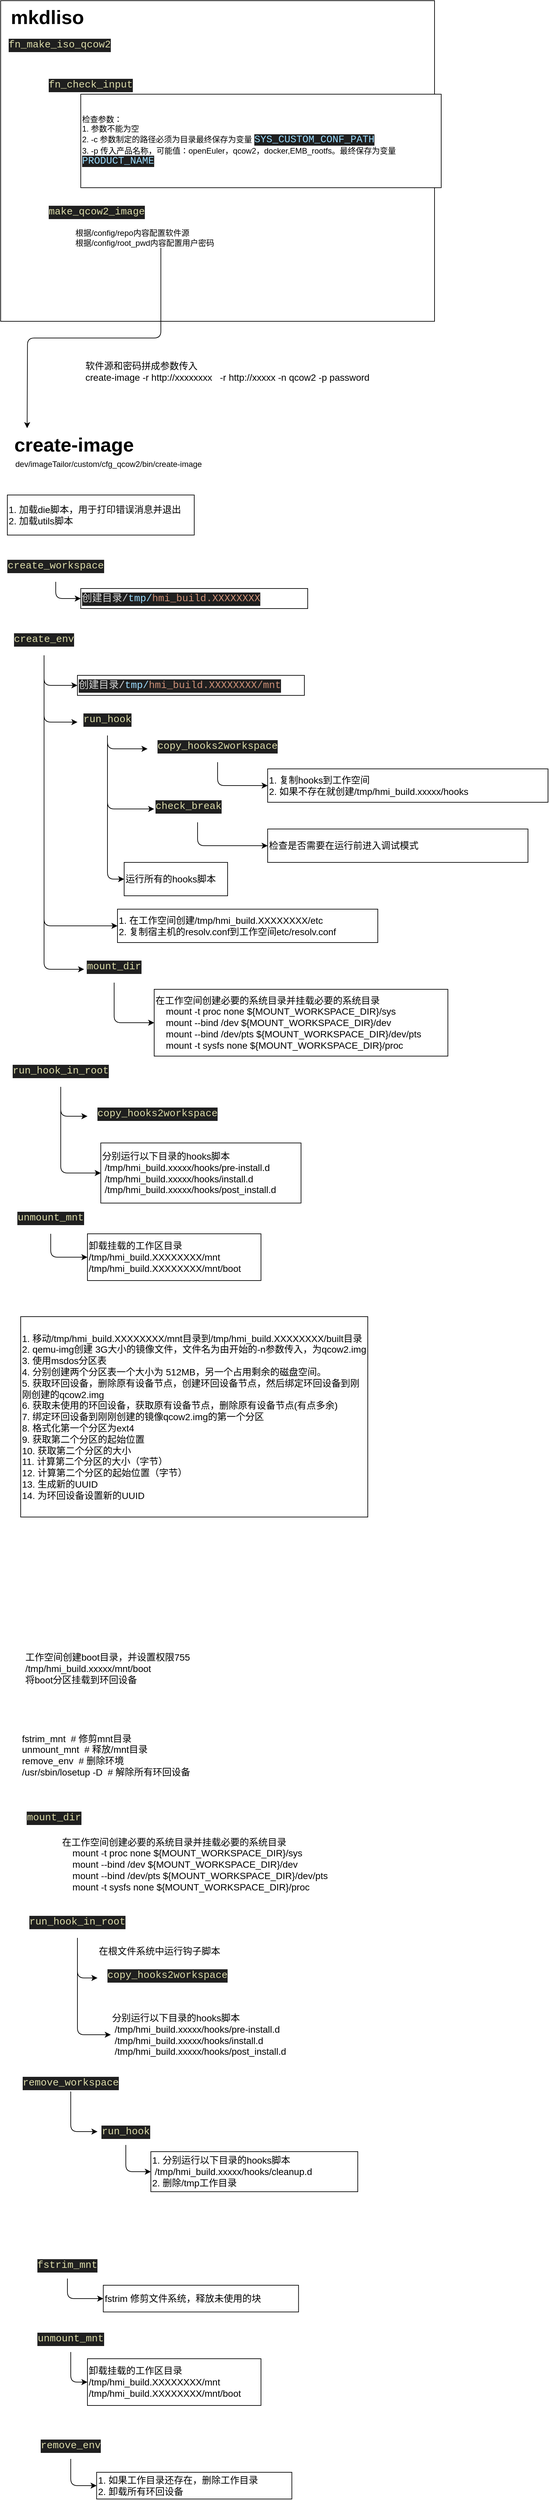 <mxfile>
    <diagram id="5jgrpywWMY0K0RF4RLlt" name="Page-1">
        <mxGraphModel dx="695" dy="933" grid="1" gridSize="10" guides="1" tooltips="1" connect="1" arrows="1" fold="1" page="1" pageScale="1" pageWidth="850" pageHeight="1100" math="0" shadow="0">
            <root>
                <mxCell id="0"/>
                <mxCell id="1" parent="0"/>
                <mxCell id="13" value="" style="whiteSpace=wrap;html=1;strokeWidth=1;fontSize=29;" parent="1" vertex="1">
                    <mxGeometry width="650" height="480" as="geometry"/>
                </mxCell>
                <mxCell id="2" value="&lt;div style=&quot;color: rgb(204, 204, 204); background-color: rgb(31, 31, 31); font-family: &amp;quot;JetBrains Mono&amp;quot;, 微软雅黑, Consolas, Consolas, &amp;quot;Courier New&amp;quot;, monospace; font-weight: normal; font-size: 15px; line-height: 20px;&quot;&gt;&lt;div&gt;&lt;span style=&quot;color: #dcdcaa;&quot;&gt;fn_make_iso_qcow2&lt;/span&gt;&lt;/div&gt;&lt;/div&gt;" style="text;whiteSpace=wrap;html=1;" parent="1" vertex="1">
                    <mxGeometry x="10" y="50" width="190" height="40" as="geometry"/>
                </mxCell>
                <mxCell id="3" value="&lt;div style=&quot;color: rgb(204, 204, 204); background-color: rgb(31, 31, 31); font-family: &amp;quot;JetBrains Mono&amp;quot;, 微软雅黑, Consolas, Consolas, &amp;quot;Courier New&amp;quot;, monospace; font-weight: normal; font-size: 15px; line-height: 20px;&quot;&gt;&lt;div&gt;&lt;span style=&quot;color: #dcdcaa;&quot;&gt;fn_check_input&lt;/span&gt;&lt;/div&gt;&lt;/div&gt;" style="text;whiteSpace=wrap;html=1;" parent="1" vertex="1">
                    <mxGeometry x="70" y="110" width="160" height="40" as="geometry"/>
                </mxCell>
                <mxCell id="4" value="&lt;div style=&quot;color: rgb(204, 204, 204); background-color: rgb(31, 31, 31); font-family: &amp;quot;JetBrains Mono&amp;quot;, 微软雅黑, Consolas, Consolas, &amp;quot;Courier New&amp;quot;, monospace; font-weight: normal; font-size: 15px; line-height: 20px;&quot;&gt;&lt;div&gt;&lt;span style=&quot;color: #dcdcaa;&quot;&gt;make_qcow2_image&lt;/span&gt;&lt;/div&gt;&lt;/div&gt;" style="text;whiteSpace=wrap;html=1;" parent="1" vertex="1">
                    <mxGeometry x="70" y="300" width="180" height="40" as="geometry"/>
                </mxCell>
                <mxCell id="5" value="检查参数：&lt;br&gt;1. 参数不能为空&lt;br&gt;2. -c 参数制定的路径必须为目录最终保存为变量&amp;nbsp;&lt;span style=&quot;color: rgb(156, 220, 254); background-color: rgb(31, 31, 31); font-family: &amp;quot;JetBrains Mono&amp;quot;, 微软雅黑, Consolas, Consolas, &amp;quot;Courier New&amp;quot;, monospace; font-size: 15px;&quot;&gt;SYS_CUSTOM_CONF_PATH&lt;br&gt;&lt;/span&gt;3. -p 传入产品名称，可能值：openEuler，qcow2，docker,EMB_rootfs。最终保存为变量&lt;span style=&quot;color: rgb(156, 220, 254); background-color: rgb(31, 31, 31); font-family: &amp;quot;JetBrains Mono&amp;quot;, 微软雅黑, Consolas, Consolas, &amp;quot;Courier New&amp;quot;, monospace; font-size: 15px;&quot;&gt;PRODUCT_NAME&lt;br&gt;&lt;/span&gt;" style="whiteSpace=wrap;html=1;align=left;" parent="1" vertex="1">
                    <mxGeometry x="120" y="140" width="540" height="140" as="geometry"/>
                </mxCell>
                <mxCell id="76" style="edgeStyle=orthogonalEdgeStyle;html=1;exitX=0.5;exitY=1;exitDx=0;exitDy=0;entryX=0.042;entryY=0;entryDx=0;entryDy=0;entryPerimeter=0;" edge="1" parent="1" source="10">
                    <mxGeometry relative="1" as="geometry">
                        <mxPoint x="39.65" y="640" as="targetPoint"/>
                    </mxGeometry>
                </mxCell>
                <mxCell id="10" value="根据/config/repo内容配置软件源&lt;br&gt;根据/config/root_pwd内容配置用户密码" style="text;strokeColor=none;align=left;fillColor=none;html=1;verticalAlign=middle;whiteSpace=wrap;rounded=0;" parent="1" vertex="1">
                    <mxGeometry x="110" y="340" width="260" height="30" as="geometry"/>
                </mxCell>
                <mxCell id="11" value="mkdliso" style="text;strokeColor=none;align=center;fillColor=none;html=1;verticalAlign=middle;whiteSpace=wrap;rounded=0;strokeWidth=1;fontSize=29;fontStyle=1" parent="1" vertex="1">
                    <mxGeometry x="10" y="10" width="120" height="30" as="geometry"/>
                </mxCell>
                <mxCell id="15" value="create-image" style="text;strokeColor=none;align=center;fillColor=none;html=1;verticalAlign=middle;whiteSpace=wrap;rounded=0;strokeWidth=1;fontSize=29;fontStyle=1" parent="1" vertex="1">
                    <mxGeometry x="10" y="650" width="200" height="30" as="geometry"/>
                </mxCell>
                <mxCell id="7" value="dev/imageTailor/custom/cfg_qcow2/bin/create-image" style="text;whiteSpace=wrap;html=1;" parent="1" vertex="1">
                    <mxGeometry x="20" y="680" width="310" height="40" as="geometry"/>
                </mxCell>
                <mxCell id="17" value="软件源和密码拼成参数传入&lt;br&gt;create-image -r http://xxxxxxxx&amp;nbsp; &amp;nbsp;-r http://xxxxx -n qcow2 -p password" style="text;strokeColor=none;align=left;fillColor=none;html=1;verticalAlign=middle;whiteSpace=wrap;rounded=0;strokeWidth=1;fontSize=14;" parent="1" vertex="1">
                    <mxGeometry x="125" y="540" width="470" height="30" as="geometry"/>
                </mxCell>
                <mxCell id="18" value="1. 加载die脚本，用于打印错误消息并退出&lt;br&gt;2. 加载utils脚本" style="whiteSpace=wrap;html=1;strokeWidth=1;fontSize=14;align=left;" parent="1" vertex="1">
                    <mxGeometry x="10" y="740" width="280" height="60" as="geometry"/>
                </mxCell>
                <mxCell id="66" style="edgeStyle=orthogonalEdgeStyle;rounded=1;html=1;entryX=0;entryY=0.5;entryDx=0;entryDy=0;strokeColor=default;fontSize=14;fontColor=default;exitX=0.5;exitY=1;exitDx=0;exitDy=0;" parent="1" source="21" target="22" edge="1">
                    <mxGeometry relative="1" as="geometry"/>
                </mxCell>
                <mxCell id="21" value="&lt;div style=&quot;color: rgb(204, 204, 204); background-color: rgb(31, 31, 31); font-family: &amp;quot;JetBrains Mono&amp;quot;, 微软雅黑, Consolas, Consolas, &amp;quot;Courier New&amp;quot;, monospace; font-weight: normal; font-size: 15px; line-height: 20px;&quot;&gt;&lt;div&gt;&lt;span style=&quot;color: #dcdcaa;&quot;&gt;create_workspace&lt;/span&gt;&lt;/div&gt;&lt;/div&gt;" style="text;whiteSpace=wrap;html=1;fontSize=14;align=center;" parent="1" vertex="1">
                    <mxGeometry x="5" y="830" width="155" height="40" as="geometry"/>
                </mxCell>
                <mxCell id="22" value="&lt;div style=&quot;color: rgb(204, 204, 204); background-color: rgb(31, 31, 31); font-family: &amp;quot;JetBrains Mono&amp;quot;, 微软雅黑, Consolas, Consolas, &amp;quot;Courier New&amp;quot;, monospace; font-size: 15px; line-height: 20px;&quot;&gt;&lt;span style=&quot;color: #d4d4d4;&quot;&gt;创建目录/&lt;/span&gt;&lt;span style=&quot;color: #9cdcfe;&quot;&gt;tmp/&lt;/span&gt;&lt;span style=&quot;color: rgb(206, 145, 120);&quot;&gt;hmi_build.XXXXXXXX&lt;/span&gt;&lt;/div&gt;" style="text;strokeColor=default;align=left;fillColor=none;html=1;verticalAlign=middle;whiteSpace=wrap;rounded=0;strokeWidth=1;fontSize=14;" parent="1" vertex="1">
                    <mxGeometry x="120" y="880" width="340" height="30" as="geometry"/>
                </mxCell>
                <mxCell id="34" style="edgeStyle=orthogonalEdgeStyle;rounded=1;html=1;exitX=0.5;exitY=1;exitDx=0;exitDy=0;entryX=0;entryY=0.5;entryDx=0;entryDy=0;strokeColor=default;fontSize=14;" parent="1" source="23" target="26" edge="1">
                    <mxGeometry relative="1" as="geometry"/>
                </mxCell>
                <mxCell id="47" style="edgeStyle=orthogonalEdgeStyle;rounded=1;html=1;entryX=0;entryY=0.5;entryDx=0;entryDy=0;strokeColor=default;fontSize=14;fontColor=default;exitX=0.5;exitY=1;exitDx=0;exitDy=0;" parent="1" source="23" target="46" edge="1">
                    <mxGeometry relative="1" as="geometry"/>
                </mxCell>
                <mxCell id="49" style="edgeStyle=orthogonalEdgeStyle;rounded=1;html=1;entryX=0;entryY=0.5;entryDx=0;entryDy=0;strokeColor=default;fontSize=14;fontColor=default;exitX=0.5;exitY=1;exitDx=0;exitDy=0;" parent="1" source="23" target="48" edge="1">
                    <mxGeometry relative="1" as="geometry"/>
                </mxCell>
                <mxCell id="106" style="edgeStyle=orthogonalEdgeStyle;html=1;entryX=0;entryY=0.5;entryDx=0;entryDy=0;exitX=0.5;exitY=1;exitDx=0;exitDy=0;" edge="1" parent="1" source="23" target="24">
                    <mxGeometry relative="1" as="geometry"/>
                </mxCell>
                <mxCell id="23" value="&lt;div style=&quot;color: rgb(204, 204, 204); background-color: rgb(31, 31, 31); font-family: &amp;quot;JetBrains Mono&amp;quot;, 微软雅黑, Consolas, Consolas, &amp;quot;Courier New&amp;quot;, monospace; font-weight: normal; font-size: 15px; line-height: 20px;&quot;&gt;&lt;div&gt;&lt;span style=&quot;color: #dcdcaa;&quot;&gt;create_env&lt;/span&gt;&lt;/div&gt;&lt;/div&gt;" style="text;whiteSpace=wrap;html=1;fontSize=14;align=center;" parent="1" vertex="1">
                    <mxGeometry x="5" y="940" width="120" height="40" as="geometry"/>
                </mxCell>
                <mxCell id="24" value="&lt;div style=&quot;color: rgb(204, 204, 204); background-color: rgb(31, 31, 31); font-family: &amp;quot;JetBrains Mono&amp;quot;, 微软雅黑, Consolas, Consolas, &amp;quot;Courier New&amp;quot;, monospace; font-size: 15px; line-height: 20px;&quot;&gt;&lt;span style=&quot;color: #d4d4d4;&quot;&gt;创建目录/&lt;/span&gt;&lt;span style=&quot;color: #9cdcfe;&quot;&gt;tmp/&lt;/span&gt;&lt;span style=&quot;color: rgb(206, 145, 120);&quot;&gt;hmi_build.XXXXXXXX/mnt&lt;/span&gt;&lt;/div&gt;" style="text;strokeColor=default;align=left;fillColor=none;html=1;verticalAlign=middle;whiteSpace=wrap;rounded=0;strokeWidth=1;fontSize=14;" parent="1" vertex="1">
                    <mxGeometry x="115" y="1010" width="340" height="30" as="geometry"/>
                </mxCell>
                <mxCell id="36" style="edgeStyle=orthogonalEdgeStyle;rounded=1;html=1;entryX=0;entryY=0.5;entryDx=0;entryDy=0;strokeColor=default;fontSize=14;exitX=0.5;exitY=1;exitDx=0;exitDy=0;" parent="1" source="26" target="27" edge="1">
                    <mxGeometry relative="1" as="geometry"/>
                </mxCell>
                <mxCell id="37" style="edgeStyle=orthogonalEdgeStyle;rounded=1;html=1;entryX=0;entryY=0.5;entryDx=0;entryDy=0;strokeColor=default;fontSize=14;exitX=0.5;exitY=1;exitDx=0;exitDy=0;" parent="1" source="26" target="28" edge="1">
                    <mxGeometry relative="1" as="geometry"/>
                </mxCell>
                <mxCell id="45" style="edgeStyle=orthogonalEdgeStyle;rounded=1;html=1;entryX=0;entryY=0.5;entryDx=0;entryDy=0;strokeColor=default;fontSize=14;fontColor=default;" parent="1" source="26" target="43" edge="1">
                    <mxGeometry relative="1" as="geometry"/>
                </mxCell>
                <mxCell id="26" value="&lt;div style=&quot;color: rgb(204, 204, 204); background-color: rgb(31, 31, 31); font-family: &amp;quot;JetBrains Mono&amp;quot;, 微软雅黑, Consolas, Consolas, &amp;quot;Courier New&amp;quot;, monospace; font-weight: normal; font-size: 15px; line-height: 20px;&quot;&gt;&lt;div&gt;&lt;span style=&quot;color: #dcdcaa;&quot;&gt;run_hook&lt;/span&gt;&lt;/div&gt;&lt;/div&gt;" style="text;whiteSpace=wrap;html=1;fontSize=14;align=center;" parent="1" vertex="1">
                    <mxGeometry x="115" y="1060" width="90" height="40" as="geometry"/>
                </mxCell>
                <mxCell id="107" style="edgeStyle=orthogonalEdgeStyle;html=1;entryX=0;entryY=0.5;entryDx=0;entryDy=0;exitX=0.5;exitY=1;exitDx=0;exitDy=0;" edge="1" parent="1" source="27" target="40">
                    <mxGeometry relative="1" as="geometry"/>
                </mxCell>
                <mxCell id="27" value="&lt;div style=&quot;color: rgb(204, 204, 204); background-color: rgb(31, 31, 31); font-family: &amp;quot;JetBrains Mono&amp;quot;, 微软雅黑, Consolas, Consolas, &amp;quot;Courier New&amp;quot;, monospace; font-weight: normal; font-size: 15px; line-height: 20px;&quot;&gt;&lt;div&gt;&lt;span style=&quot;color: #dcdcaa;&quot;&gt;copy_hooks2workspace&lt;/span&gt;&lt;/div&gt;&lt;/div&gt;" style="text;whiteSpace=wrap;html=1;fontSize=14;align=center;" parent="1" vertex="1">
                    <mxGeometry x="220" y="1100" width="210" height="40" as="geometry"/>
                </mxCell>
                <mxCell id="108" style="edgeStyle=orthogonalEdgeStyle;html=1;entryX=0;entryY=0.5;entryDx=0;entryDy=0;exitX=0.5;exitY=1;exitDx=0;exitDy=0;" edge="1" parent="1" source="28" target="42">
                    <mxGeometry relative="1" as="geometry"/>
                </mxCell>
                <mxCell id="28" value="&lt;div style=&quot;color: rgb(204, 204, 204); background-color: rgb(31, 31, 31); font-family: &amp;quot;JetBrains Mono&amp;quot;, 微软雅黑, Consolas, Consolas, &amp;quot;Courier New&amp;quot;, monospace; font-weight: normal; font-size: 15px; line-height: 20px;&quot;&gt;&lt;div&gt;&lt;span style=&quot;color: #dcdcaa;&quot;&gt;check_break&lt;/span&gt;&lt;/div&gt;&lt;/div&gt;" style="text;whiteSpace=wrap;html=1;fontSize=14;" parent="1" vertex="1">
                    <mxGeometry x="230" y="1190" width="130" height="40" as="geometry"/>
                </mxCell>
                <mxCell id="40" value="1. 复制hooks到工作空间&#10;2. 如果不存在就创建/tmp/hmi_build.xxxxx/hooks" style="text;strokeColor=default;align=left;fillColor=none;verticalAlign=middle;rounded=0;strokeWidth=1;fontSize=14;whiteSpace=wrap;" parent="1" vertex="1">
                    <mxGeometry x="400" y="1150" width="420" height="50" as="geometry"/>
                </mxCell>
                <mxCell id="42" value="检查是否需要在运行前进入调试模式" style="text;strokeColor=default;align=left;fillColor=none;verticalAlign=middle;rounded=0;strokeWidth=1;fontSize=14;whiteSpace=wrap;" parent="1" vertex="1">
                    <mxGeometry x="400" y="1240" width="390" height="50" as="geometry"/>
                </mxCell>
                <mxCell id="43" value="运行所有的hooks脚本" style="text;strokeColor=default;align=left;fillColor=none;verticalAlign=middle;rounded=0;strokeWidth=1;fontSize=14;whiteSpace=wrap;" parent="1" vertex="1">
                    <mxGeometry x="185" y="1290" width="155" height="50" as="geometry"/>
                </mxCell>
                <mxCell id="46" value="1. 在工作空间创建/tmp/hmi_build.XXXXXXXX/etc&#10;2. 复制宿主机的resolv.conf到工作空间etc/resolv.conf" style="text;strokeColor=default;align=left;fillColor=none;verticalAlign=middle;rounded=0;strokeWidth=1;fontSize=14;whiteSpace=wrap;" parent="1" vertex="1">
                    <mxGeometry x="175" y="1360" width="390" height="50" as="geometry"/>
                </mxCell>
                <mxCell id="109" style="edgeStyle=orthogonalEdgeStyle;html=1;exitX=0.5;exitY=1;exitDx=0;exitDy=0;entryX=0;entryY=0.5;entryDx=0;entryDy=0;" edge="1" parent="1" source="48" target="50">
                    <mxGeometry relative="1" as="geometry"/>
                </mxCell>
                <mxCell id="48" value="&lt;div style=&quot;color: rgb(204, 204, 204); background-color: rgb(31, 31, 31); font-family: &amp;quot;JetBrains Mono&amp;quot;, 微软雅黑, Consolas, Consolas, &amp;quot;Courier New&amp;quot;, monospace; font-weight: normal; font-size: 15px; line-height: 20px;&quot;&gt;&lt;div&gt;&lt;span style=&quot;color: #dcdcaa;&quot;&gt;mount_dir&lt;/span&gt;&lt;/div&gt;&lt;/div&gt;" style="text;whiteSpace=wrap;html=1;fontSize=14;fontColor=default;align=center;" parent="1" vertex="1">
                    <mxGeometry x="125" y="1430" width="90" height="40" as="geometry"/>
                </mxCell>
                <mxCell id="50" value="在工作空间创建必要的系统目录并挂载必要的系统目录&#10;    mount -t proc none ${MOUNT_WORKSPACE_DIR}/sys&#10;    mount --bind /dev ${MOUNT_WORKSPACE_DIR}/dev&#10;    mount --bind /dev/pts ${MOUNT_WORKSPACE_DIR}/dev/pts&#10;    mount -t sysfs none ${MOUNT_WORKSPACE_DIR}/proc" style="text;strokeColor=default;align=left;fillColor=none;verticalAlign=middle;rounded=0;strokeWidth=1;fontSize=14;whiteSpace=wrap;" parent="1" vertex="1">
                    <mxGeometry x="230" y="1480" width="440" height="100" as="geometry"/>
                </mxCell>
                <mxCell id="58" style="edgeStyle=orthogonalEdgeStyle;rounded=1;html=1;entryX=0;entryY=0.5;entryDx=0;entryDy=0;strokeColor=default;fontSize=14;fontColor=default;exitX=0.5;exitY=1;exitDx=0;exitDy=0;" parent="1" source="53" target="56" edge="1">
                    <mxGeometry relative="1" as="geometry"/>
                </mxCell>
                <mxCell id="61" style="edgeStyle=orthogonalEdgeStyle;rounded=1;html=1;entryX=0;entryY=0.5;entryDx=0;entryDy=0;strokeColor=default;fontSize=14;fontColor=default;exitX=0.5;exitY=1;exitDx=0;exitDy=0;" parent="1" source="53" target="60" edge="1">
                    <mxGeometry relative="1" as="geometry"/>
                </mxCell>
                <mxCell id="53" value="&lt;div style=&quot;color: rgb(204, 204, 204); background-color: rgb(31, 31, 31); font-family: &amp;quot;JetBrains Mono&amp;quot;, 微软雅黑, Consolas, Consolas, &amp;quot;Courier New&amp;quot;, monospace; font-weight: normal; font-size: 15px; line-height: 20px;&quot;&gt;&lt;span style=&quot;color: rgb(220, 220, 170); text-align: left;&quot;&gt;run_hook_in_root&lt;/span&gt;&lt;br&gt;&lt;/div&gt;" style="text;whiteSpace=wrap;html=1;fontSize=14;fontColor=default;align=center;" parent="1" vertex="1">
                    <mxGeometry x="10" y="1586" width="160" height="40" as="geometry"/>
                </mxCell>
                <mxCell id="56" value="&lt;div style=&quot;color: rgb(204, 204, 204); background-color: rgb(31, 31, 31); font-family: &amp;quot;JetBrains Mono&amp;quot;, 微软雅黑, Consolas, Consolas, &amp;quot;Courier New&amp;quot;, monospace; font-weight: normal; font-size: 15px; line-height: 20px;&quot;&gt;&lt;div&gt;&lt;span style=&quot;color: #dcdcaa;&quot;&gt;copy_hooks2workspace&lt;/span&gt;&lt;/div&gt;&lt;/div&gt;" style="text;whiteSpace=wrap;html=1;fontSize=14;align=center;" parent="1" vertex="1">
                    <mxGeometry x="130" y="1650" width="210" height="40" as="geometry"/>
                </mxCell>
                <mxCell id="60" value="分别运行以下目录的hooks脚本&#10; /tmp/hmi_build.xxxxx/hooks/pre-install.d&#10; /tmp/hmi_build.xxxxx/hooks/install.d&#10; /tmp/hmi_build.xxxxx/hooks/post_install.d" style="text;strokeColor=default;align=left;fillColor=none;verticalAlign=middle;rounded=0;strokeWidth=1;fontSize=14;whiteSpace=wrap;" parent="1" vertex="1">
                    <mxGeometry x="150" y="1710" width="300" height="90" as="geometry"/>
                </mxCell>
                <mxCell id="62" value="卸载挂载的工作区目录&#10;/tmp/hmi_build.XXXXXXXX/mnt&#10;/tmp/hmi_build.XXXXXXXX/mnt/boot" style="text;strokeColor=default;align=left;fillColor=none;verticalAlign=middle;rounded=0;strokeWidth=1;fontSize=14;whiteSpace=wrap;" parent="1" vertex="1">
                    <mxGeometry x="130" y="1846" width="260" height="70" as="geometry"/>
                </mxCell>
                <mxCell id="64" value="1. 移动/tmp/hmi_build.XXXXXXXX/mnt目录到/tmp/hmi_build.XXXXXXXX/built目录&#10;2. qemu-img创建 3G大小的镜像文件，文件名为由开始的-n参数传入，为qcow2.img&#10;3. 使用msdos分区表&#10;4. 分别创建两个分区表一个大小为 512MB，另一个占用剩余的磁盘空间。&#10;5. 获取环回设备，删除原有设备节点，创建环回设备节点，然后绑定环回设备到刚刚创建的qcow2.img&#10;6. 获取未使用的环回设备，获取原有设备节点，删除原有设备节点(有点多余)&#10;7. 绑定环回设备到刚刚创建的镜像qcow2.img的第一个分区&#10;8. 格式化第一个分区为ext4&#10;9. 获取第二个分区的起始位置&#10;10. 获取第二个分区的大小&#10;11. 计算第二个分区的大小（字节）&#10;12. 计算第二个分区的起始位置（字节）&#10;13. 生成新的UUID &#10;14. 为环回设备设置新的UUID" style="text;strokeColor=default;align=left;fillColor=none;verticalAlign=middle;rounded=0;strokeWidth=1;fontSize=14;whiteSpace=wrap;" parent="1" vertex="1">
                    <mxGeometry x="30" y="1970" width="520" height="300" as="geometry"/>
                </mxCell>
                <mxCell id="68" style="edgeStyle=orthogonalEdgeStyle;rounded=1;html=1;entryX=0;entryY=0.5;entryDx=0;entryDy=0;strokeColor=default;fontSize=14;fontColor=default;exitX=0.5;exitY=1;exitDx=0;exitDy=0;" parent="1" source="67" target="62" edge="1">
                    <mxGeometry relative="1" as="geometry"/>
                </mxCell>
                <mxCell id="67" value="&lt;div style=&quot;color: rgb(204, 204, 204); background-color: rgb(31, 31, 31); font-family: &amp;quot;JetBrains Mono&amp;quot;, 微软雅黑, Consolas, Consolas, &amp;quot;Courier New&amp;quot;, monospace; font-weight: normal; font-size: 15px; line-height: 20px;&quot;&gt;&lt;div&gt;&lt;span style=&quot;color: #dcdcaa;&quot;&gt;unmount_mnt&lt;/span&gt;&lt;/div&gt;&lt;/div&gt;" style="text;whiteSpace=wrap;html=1;fontSize=14;fontColor=default;align=center;" parent="1" vertex="1">
                    <mxGeometry x="10" y="1806" width="130" height="40" as="geometry"/>
                </mxCell>
                <mxCell id="77" value="工作空间创建boot目录，并设置权限755&#10;/tmp/hmi_build.xxxxx/mnt/boot&#10;将boot分区挂载到环回设备&#10;" style="text;strokeColor=none;align=left;fillColor=none;verticalAlign=middle;rounded=0;strokeWidth=1;fontSize=14;whiteSpace=wrap;" vertex="1" parent="1">
                    <mxGeometry x="35" y="2460" width="670" height="90" as="geometry"/>
                </mxCell>
                <mxCell id="78" value="fstrim_mnt  # 修剪mnt目录&#10;unmount_mnt  # 释放/mnt目录&#10;remove_env  # 删除环境&#10;/usr/sbin/losetup -D  # 解除所有环回设备&#10;" style="text;strokeColor=none;align=left;fillColor=none;verticalAlign=middle;rounded=0;strokeWidth=1;fontSize=14;whiteSpace=wrap;" vertex="1" parent="1">
                    <mxGeometry x="30" y="2590" width="670" height="90" as="geometry"/>
                </mxCell>
                <mxCell id="97" style="edgeStyle=orthogonalEdgeStyle;html=1;exitX=0.5;exitY=1;exitDx=0;exitDy=0;entryX=0;entryY=0.5;entryDx=0;entryDy=0;" edge="1" parent="1" source="79" target="80">
                    <mxGeometry relative="1" as="geometry"/>
                </mxCell>
                <mxCell id="79" value="&lt;div style=&quot;color: rgb(204, 204, 204); background-color: rgb(31, 31, 31); font-family: &amp;quot;JetBrains Mono&amp;quot;, 微软雅黑, Consolas, Consolas, &amp;quot;Courier New&amp;quot;, monospace; font-weight: normal; font-size: 15px; line-height: 20px;&quot;&gt;&lt;div&gt;&lt;span style=&quot;color: #dcdcaa;&quot;&gt;fstrim_mnt&lt;/span&gt;&lt;/div&gt;&lt;/div&gt;" style="text;whiteSpace=wrap;html=1;align=center;verticalAlign=middle;" vertex="1" parent="1">
                    <mxGeometry x="40" y="3370" width="120" height="40" as="geometry"/>
                </mxCell>
                <mxCell id="80" value="fstrim 修剪文件系统，释放未使用的块" style="text;strokeColor=default;align=left;fillColor=none;verticalAlign=middle;rounded=0;strokeWidth=1;fontSize=14;whiteSpace=wrap;" vertex="1" parent="1">
                    <mxGeometry x="153.75" y="3420" width="292.5" height="40" as="geometry"/>
                </mxCell>
                <mxCell id="81" value="&lt;div style=&quot;color: rgb(204, 204, 204); background-color: rgb(31, 31, 31); font-family: &amp;quot;JetBrains Mono&amp;quot;, 微软雅黑, Consolas, Consolas, &amp;quot;Courier New&amp;quot;, monospace; font-weight: normal; font-size: 15px; line-height: 20px;&quot;&gt;&lt;div style=&quot;line-height: 20px;&quot;&gt;&lt;div style=&quot;line-height: 20px;&quot;&gt;&lt;div style=&quot;line-height: 20px;&quot;&gt;&lt;span style=&quot;color: #dcdcaa;&quot;&gt;mount_dir&lt;/span&gt;&lt;/div&gt;&lt;/div&gt;&lt;/div&gt;&lt;/div&gt;" style="text;whiteSpace=wrap;html=1;align=center;verticalAlign=middle;" vertex="1" parent="1">
                    <mxGeometry x="20" y="2700" width="120" height="40" as="geometry"/>
                </mxCell>
                <mxCell id="83" value="在工作空间创建必要的系统目录并挂载必要的系统目录&#10;    mount -t proc none ${MOUNT_WORKSPACE_DIR}/sys&#10;    mount --bind /dev ${MOUNT_WORKSPACE_DIR}/dev&#10;    mount --bind /dev/pts ${MOUNT_WORKSPACE_DIR}/dev/pts&#10;    mount -t sysfs none ${MOUNT_WORKSPACE_DIR}/proc" style="text;strokeColor=none;align=left;fillColor=none;verticalAlign=middle;rounded=0;strokeWidth=1;fontSize=14;whiteSpace=wrap;" vertex="1" parent="1">
                    <mxGeometry x="90" y="2740" width="440" height="100" as="geometry"/>
                </mxCell>
                <mxCell id="85" style="edgeStyle=orthogonalEdgeStyle;rounded=1;html=1;entryX=0;entryY=0.5;entryDx=0;entryDy=0;strokeColor=default;fontSize=14;fontColor=default;exitX=0.5;exitY=1;exitDx=0;exitDy=0;" edge="1" parent="1" source="87" target="89">
                    <mxGeometry relative="1" as="geometry"/>
                </mxCell>
                <mxCell id="86" style="edgeStyle=orthogonalEdgeStyle;rounded=1;html=1;entryX=0;entryY=0.5;entryDx=0;entryDy=0;strokeColor=default;fontSize=14;fontColor=default;exitX=0.5;exitY=1;exitDx=0;exitDy=0;" edge="1" parent="1" source="87" target="90">
                    <mxGeometry relative="1" as="geometry"/>
                </mxCell>
                <mxCell id="87" value="&lt;div style=&quot;color: rgb(204, 204, 204); background-color: rgb(31, 31, 31); font-family: &amp;quot;JetBrains Mono&amp;quot;, 微软雅黑, Consolas, Consolas, &amp;quot;Courier New&amp;quot;, monospace; font-weight: normal; font-size: 15px; line-height: 20px;&quot;&gt;&lt;span style=&quot;color: rgb(220, 220, 170); text-align: left;&quot;&gt;run_hook_in_root&lt;/span&gt;&lt;br&gt;&lt;/div&gt;" style="text;whiteSpace=wrap;html=1;fontSize=14;fontColor=default;align=center;" vertex="1" parent="1">
                    <mxGeometry x="35" y="2860" width="160" height="40" as="geometry"/>
                </mxCell>
                <mxCell id="88" value="在根文件系统中运行钩子脚本" style="text;strokeColor=none;align=left;fillColor=none;verticalAlign=middle;rounded=0;strokeWidth=1;fontSize=14;whiteSpace=wrap;" vertex="1" parent="1">
                    <mxGeometry x="145" y="2900" width="220" height="40" as="geometry"/>
                </mxCell>
                <mxCell id="89" value="&lt;div style=&quot;color: rgb(204, 204, 204); background-color: rgb(31, 31, 31); font-family: &amp;quot;JetBrains Mono&amp;quot;, 微软雅黑, Consolas, Consolas, &amp;quot;Courier New&amp;quot;, monospace; font-weight: normal; font-size: 15px; line-height: 20px;&quot;&gt;&lt;div&gt;&lt;span style=&quot;color: #dcdcaa;&quot;&gt;copy_hooks2workspace&lt;/span&gt;&lt;/div&gt;&lt;/div&gt;" style="text;whiteSpace=wrap;html=1;fontSize=14;align=center;" vertex="1" parent="1">
                    <mxGeometry x="145" y="2940" width="210" height="40" as="geometry"/>
                </mxCell>
                <mxCell id="90" value="分别运行以下目录的hooks脚本&#10; /tmp/hmi_build.xxxxx/hooks/pre-install.d&#10; /tmp/hmi_build.xxxxx/hooks/install.d&#10; /tmp/hmi_build.xxxxx/hooks/post_install.d" style="text;strokeColor=none;align=left;fillColor=none;verticalAlign=middle;rounded=0;strokeWidth=1;fontSize=14;whiteSpace=wrap;" vertex="1" parent="1">
                    <mxGeometry x="165" y="3000" width="310" height="90" as="geometry"/>
                </mxCell>
                <mxCell id="95" style="edgeStyle=orthogonalEdgeStyle;html=1;exitX=0.5;exitY=1;exitDx=0;exitDy=0;entryX=0;entryY=0.5;entryDx=0;entryDy=0;" edge="1" parent="1" source="91" target="92">
                    <mxGeometry relative="1" as="geometry"/>
                </mxCell>
                <mxCell id="91" value="&lt;br&gt;&lt;div style=&quot;color: rgb(204, 204, 204); background-color: rgb(31, 31, 31); font-family: &amp;quot;JetBrains Mono&amp;quot;, 微软雅黑, Consolas, Consolas, &amp;quot;Courier New&amp;quot;, monospace; font-weight: normal; font-size: 15px; line-height: 20px;&quot;&gt;&lt;div&gt;&lt;span style=&quot;color: #dcdcaa;&quot;&gt;remove_workspace&lt;/span&gt;&lt;/div&gt;&lt;/div&gt;" style="text;whiteSpace=wrap;html=1;align=center;verticalAlign=middle;" vertex="1" parent="1">
                    <mxGeometry x="45" y="3090" width="120" height="40" as="geometry"/>
                </mxCell>
                <mxCell id="104" style="edgeStyle=orthogonalEdgeStyle;html=1;entryX=0;entryY=0.5;entryDx=0;entryDy=0;exitX=0.5;exitY=1;exitDx=0;exitDy=0;" edge="1" parent="1" source="92" target="94">
                    <mxGeometry relative="1" as="geometry"/>
                </mxCell>
                <mxCell id="92" value="&lt;div style=&quot;color: rgb(204, 204, 204); background-color: rgb(31, 31, 31); font-family: &amp;quot;JetBrains Mono&amp;quot;, 微软雅黑, Consolas, Consolas, &amp;quot;Courier New&amp;quot;, monospace; font-size: 15px; line-height: 20px;&quot;&gt;&lt;span style=&quot;color: #dcdcaa;&quot;&gt;run_hook&lt;/span&gt;&lt;/div&gt;" style="text;whiteSpace=wrap;html=1;align=center;verticalAlign=middle;" vertex="1" parent="1">
                    <mxGeometry x="145" y="3170" width="85" height="40" as="geometry"/>
                </mxCell>
                <mxCell id="94" value="1. 分别运行以下目录的hooks脚本&#10; /tmp/hmi_build.xxxxx/hooks/cleanup.d&#10;2. 删除/tmp工作目录" style="text;strokeColor=default;align=left;fillColor=none;verticalAlign=middle;rounded=0;strokeWidth=1;fontSize=14;whiteSpace=wrap;labelBorderColor=none;shadow=0;glass=0;" vertex="1" parent="1">
                    <mxGeometry x="225" y="3220" width="310" height="60" as="geometry"/>
                </mxCell>
                <mxCell id="103" style="edgeStyle=orthogonalEdgeStyle;html=1;exitX=0.5;exitY=1;exitDx=0;exitDy=0;entryX=0;entryY=0.5;entryDx=0;entryDy=0;" edge="1" parent="1" source="98" target="102">
                    <mxGeometry relative="1" as="geometry"/>
                </mxCell>
                <mxCell id="98" value="&lt;div style=&quot;color: rgb(204, 204, 204); background-color: rgb(31, 31, 31); font-family: &amp;quot;JetBrains Mono&amp;quot;, 微软雅黑, Consolas, Consolas, &amp;quot;Courier New&amp;quot;, monospace; font-weight: normal; font-size: 15px; line-height: 20px;&quot;&gt;&lt;div style=&quot;line-height: 20px;&quot;&gt;&lt;span style=&quot;color: #dcdcaa;&quot;&gt;unmount_mnt&lt;/span&gt;&lt;/div&gt;&lt;/div&gt;" style="text;whiteSpace=wrap;html=1;align=center;verticalAlign=middle;" vertex="1" parent="1">
                    <mxGeometry x="45" y="3480" width="120" height="40" as="geometry"/>
                </mxCell>
                <mxCell id="101" style="edgeStyle=orthogonalEdgeStyle;html=1;exitX=0.5;exitY=1;exitDx=0;exitDy=0;entryX=0;entryY=0.5;entryDx=0;entryDy=0;" edge="1" parent="1" source="99" target="100">
                    <mxGeometry relative="1" as="geometry"/>
                </mxCell>
                <mxCell id="99" value="&lt;div style=&quot;color: rgb(204, 204, 204); background-color: rgb(31, 31, 31); font-family: &amp;quot;JetBrains Mono&amp;quot;, 微软雅黑, Consolas, Consolas, &amp;quot;Courier New&amp;quot;, monospace; font-weight: normal; font-size: 15px; line-height: 20px;&quot;&gt;&lt;div style=&quot;line-height: 20px;&quot;&gt;&lt;div style=&quot;line-height: 20px;&quot;&gt;&lt;span style=&quot;color: #dcdcaa;&quot;&gt;remove_env&lt;/span&gt;&lt;/div&gt;&lt;/div&gt;&lt;/div&gt;" style="text;whiteSpace=wrap;html=1;align=center;verticalAlign=middle;" vertex="1" parent="1">
                    <mxGeometry x="45" y="3640" width="120" height="40" as="geometry"/>
                </mxCell>
                <mxCell id="100" value="1. 如果工作目录还存在，删除工作目录&#10;2. 卸载所有环回设备" style="text;strokeColor=default;align=left;fillColor=none;verticalAlign=middle;rounded=0;strokeWidth=1;fontSize=14;whiteSpace=wrap;" vertex="1" parent="1">
                    <mxGeometry x="143.75" y="3700" width="292.5" height="40" as="geometry"/>
                </mxCell>
                <mxCell id="102" value="卸载挂载的工作区目录&#10;/tmp/hmi_build.XXXXXXXX/mnt&#10;/tmp/hmi_build.XXXXXXXX/mnt/boot" style="text;strokeColor=default;align=left;fillColor=none;verticalAlign=middle;rounded=0;strokeWidth=1;fontSize=14;whiteSpace=wrap;" vertex="1" parent="1">
                    <mxGeometry x="130" y="3530" width="260" height="70" as="geometry"/>
                </mxCell>
            </root>
        </mxGraphModel>
    </diagram>
</mxfile>